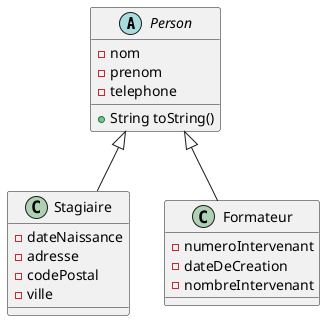 @startuml
'https://plantuml.com/class-diagram

abstract class Person{
    - nom
    - prenom
    - telephone

    + String toString()
}

class Stagiaire{
    - dateNaissance
    - adresse
    - codePostal
    - ville
}

class Formateur{
    - numeroIntervenant
    - dateDeCreation
    - nombreIntervenant
}

Person  <|-- Stagiaire
Person  <|-- Formateur

@enduml